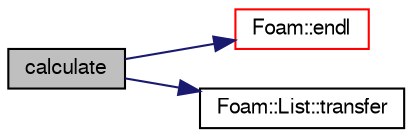 digraph "calculate"
{
  bgcolor="transparent";
  edge [fontname="FreeSans",fontsize="10",labelfontname="FreeSans",labelfontsize="10"];
  node [fontname="FreeSans",fontsize="10",shape=record];
  rankdir="LR";
  Node1633 [label="calculate",height=0.2,width=0.4,color="black", fillcolor="grey75", style="filled", fontcolor="black"];
  Node1633 -> Node1634 [color="midnightblue",fontsize="10",style="solid",fontname="FreeSans"];
  Node1634 [label="Foam::endl",height=0.2,width=0.4,color="red",URL="$a21124.html#a2db8fe02a0d3909e9351bb4275b23ce4",tooltip="Add newline and flush stream. "];
  Node1633 -> Node1636 [color="midnightblue",fontsize="10",style="solid",fontname="FreeSans"];
  Node1636 [label="Foam::List::transfer",height=0.2,width=0.4,color="black",URL="$a25694.html#a25ad1d2084d16b234b0cf91c07e832c0",tooltip="Transfer the contents of the argument List into this list. "];
}
